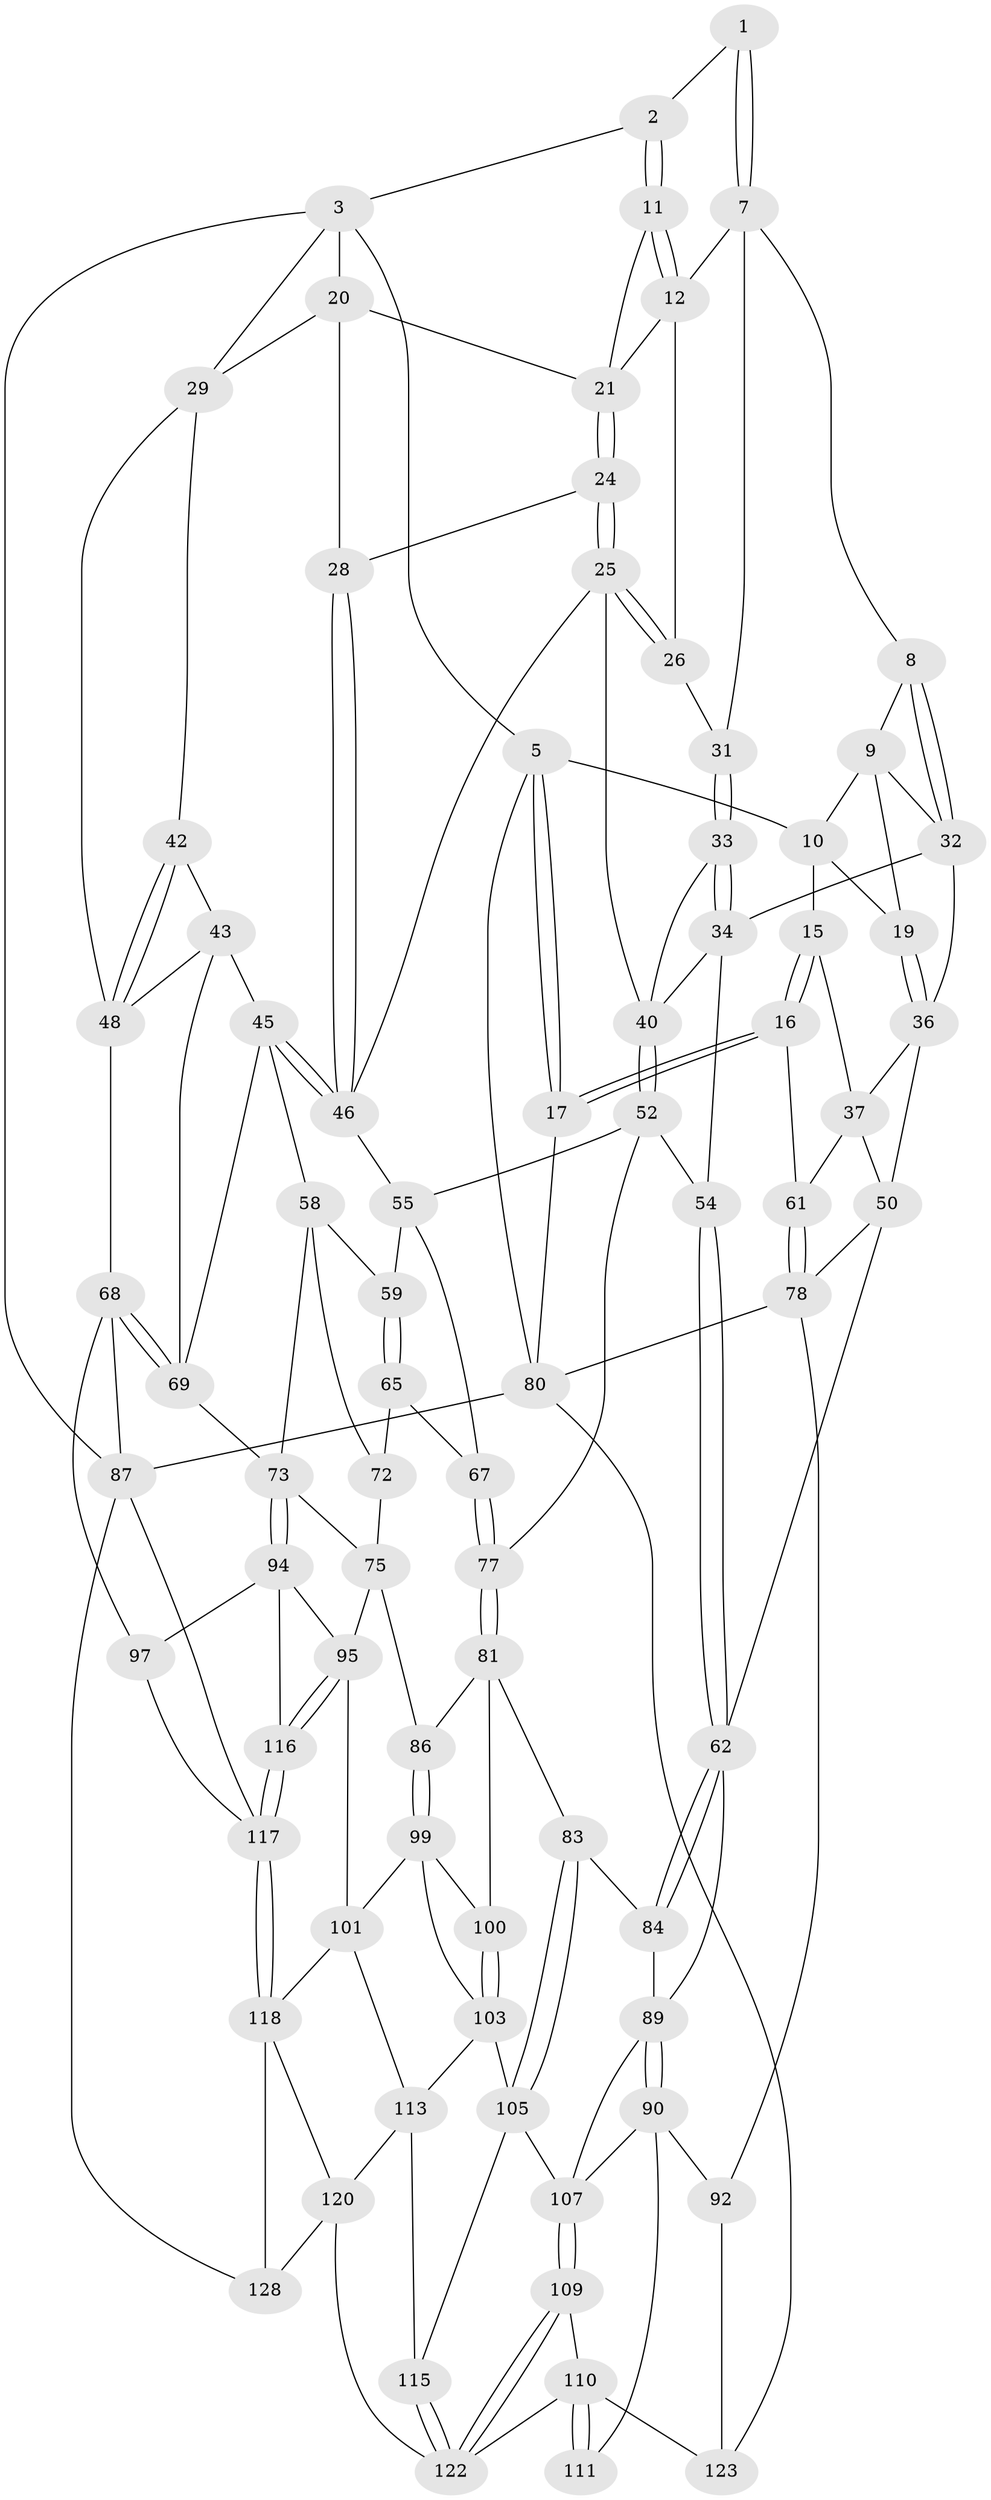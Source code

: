 // Generated by graph-tools (version 1.1) at 2025/24/03/03/25 07:24:33]
// undirected, 80 vertices, 180 edges
graph export_dot {
graph [start="1"]
  node [color=gray90,style=filled];
  1 [pos="+0.4229182463247617+0"];
  2 [pos="+0.5710632602230837+0"];
  3 [pos="+0.8679326223158038+0",super="+4"];
  5 [pos="+0+0",super="+6"];
  7 [pos="+0.3748827943466435+0.09185058953763603",super="+13"];
  8 [pos="+0.3419643637342769+0.09917362782584363"];
  9 [pos="+0.2268654024835876+0",super="+18"];
  10 [pos="+0.1519620692114553+0",super="+14"];
  11 [pos="+0.5752053439537852+0"];
  12 [pos="+0.427312728913697+0.08797784206357949",super="+23"];
  15 [pos="+0+0.21553260516947215"];
  16 [pos="+0+0.2256579898337673"];
  17 [pos="+0+0.21551291856997923"];
  19 [pos="+0.2468818029211178+0.12720502298362538"];
  20 [pos="+0.8338292328214231+0",super="+27"];
  21 [pos="+0.6888880424706267+0.06635592679216769",super="+22"];
  24 [pos="+0.6720819242242287+0.17066506400044487"];
  25 [pos="+0.6311646395726113+0.1908713688907596",super="+39"];
  26 [pos="+0.570555235398091+0.06472932335247601"];
  28 [pos="+0.8101555866140756+0.15598240456273751"];
  29 [pos="+1+0",super="+30"];
  31 [pos="+0.4308097814083444+0.15986769991765193"];
  32 [pos="+0.2791964474920856+0.13278070180028537",super="+35"];
  33 [pos="+0.44069673732475506+0.1848204584455919"];
  34 [pos="+0.3094609194897167+0.3026372276862482",super="+49"];
  36 [pos="+0.13956806084867188+0.2567834141973179",super="+38"];
  37 [pos="+0.08430012981589768+0.24807992404154158",super="+51"];
  40 [pos="+0.565365211315849+0.24610167865020227",super="+41"];
  42 [pos="+0.8748384699059415+0.16611256686383377"];
  43 [pos="+0.8659909864554186+0.31766322490645293",super="+44"];
  45 [pos="+0.8252261333523835+0.3634670002658595",super="+57"];
  46 [pos="+0.7754041565621056+0.25810556813813207",super="+47"];
  48 [pos="+1+0.29270974490119495",super="+60"];
  50 [pos="+0.2291960927525252+0.40026655417114265",super="+64"];
  52 [pos="+0.5401991951697132+0.37394939854725134",super="+53"];
  54 [pos="+0.4396735871304989+0.4376866940417669"];
  55 [pos="+0.7053619943453099+0.33399844776600346",super="+56"];
  58 [pos="+0.8055140019040405+0.37780170820612413",super="+71"];
  59 [pos="+0.7319454484553897+0.35142763201834104"];
  61 [pos="+0.07600867881159089+0.42577779365563984"];
  62 [pos="+0.39810974000725813+0.5087197457892564",super="+63"];
  65 [pos="+0.6898404629958955+0.45384132655579945",super="+66"];
  67 [pos="+0.6563284503913297+0.4853686417583444"];
  68 [pos="+1+0.47064627516117674",super="+88"];
  69 [pos="+1+0.4837104443315275",super="+70"];
  72 [pos="+0.771271388769872+0.4197646233065461",super="+76"];
  73 [pos="+0.8605842293662328+0.5626287312394491",super="+74"];
  75 [pos="+0.7772332379933387+0.5525917492728838",super="+85"];
  77 [pos="+0.6052418102359926+0.5439385644198435"];
  78 [pos="+0.10002184382146796+0.5231739008026811",super="+79"];
  80 [pos="+0+0.7542135650109811",super="+130"];
  81 [pos="+0.6045861975528335+0.5475790621630977",super="+82"];
  83 [pos="+0.4853212726350823+0.6218603381430764"];
  84 [pos="+0.4356995442744376+0.5926863976859225"];
  86 [pos="+0.6584794630281517+0.6170638980978949"];
  87 [pos="+1+1",super="+129"];
  89 [pos="+0.24933207898520537+0.5217651763056818",super="+93"];
  90 [pos="+0.2316186983526149+0.6771742332743279",super="+91"];
  92 [pos="+0+0.7436671322912725"];
  94 [pos="+0.860400596791904+0.6700490261162754",super="+98"];
  95 [pos="+0.7801568092425982+0.7287705954460476",super="+96"];
  97 [pos="+1+0.7645210546264692"];
  99 [pos="+0.6534661517975011+0.6325140407795692",super="+102"];
  100 [pos="+0.60708851194065+0.6672151709491588"];
  101 [pos="+0.7238645460619622+0.7423927655395488",super="+112"];
  103 [pos="+0.5836757695203618+0.7384833671033088",super="+104"];
  105 [pos="+0.4885777703131449+0.6430732644812881",super="+106"];
  107 [pos="+0.38714072213598766+0.8145998071427467",super="+108"];
  109 [pos="+0.30765116764343853+0.8561489321232364"];
  110 [pos="+0.2829743298573127+0.8648074770252863",super="+124"];
  111 [pos="+0.2741430363208122+0.859884658502718"];
  113 [pos="+0.5735952244261964+0.8113094564668688",super="+114"];
  115 [pos="+0.47483468072952956+0.8568290869275905"];
  116 [pos="+0.8352951965180145+0.9072401849942037"];
  117 [pos="+0.8324732938814405+0.9147421260775256",super="+121"];
  118 [pos="+0.7308411259430806+0.9062975008932979",super="+119"];
  120 [pos="+0.5358276351206396+0.8841866801934938",super="+127"];
  122 [pos="+0.41018678610639475+1",super="+126"];
  123 [pos="+0.17641711978506805+0.8573435629888341",super="+125"];
  128 [pos="+0.6180950047345743+1"];
  1 -- 2;
  1 -- 7;
  1 -- 7;
  2 -- 3;
  2 -- 11;
  2 -- 11;
  3 -- 20;
  3 -- 5;
  3 -- 29;
  3 -- 87;
  5 -- 17;
  5 -- 17;
  5 -- 80;
  5 -- 10;
  7 -- 8;
  7 -- 12;
  7 -- 31;
  8 -- 9;
  8 -- 32;
  8 -- 32;
  9 -- 10;
  9 -- 32;
  9 -- 19;
  10 -- 19;
  10 -- 15;
  11 -- 12;
  11 -- 12;
  11 -- 21;
  12 -- 26;
  12 -- 21;
  15 -- 16;
  15 -- 16;
  15 -- 37;
  16 -- 17;
  16 -- 17;
  16 -- 61;
  17 -- 80;
  19 -- 36;
  19 -- 36;
  20 -- 21;
  20 -- 28;
  20 -- 29;
  21 -- 24;
  21 -- 24;
  24 -- 25;
  24 -- 25;
  24 -- 28;
  25 -- 26;
  25 -- 26;
  25 -- 40;
  25 -- 46;
  26 -- 31;
  28 -- 46;
  28 -- 46;
  29 -- 48;
  29 -- 42;
  31 -- 33;
  31 -- 33;
  32 -- 34;
  32 -- 36;
  33 -- 34;
  33 -- 34;
  33 -- 40;
  34 -- 54;
  34 -- 40;
  36 -- 37;
  36 -- 50;
  37 -- 50;
  37 -- 61;
  40 -- 52;
  40 -- 52;
  42 -- 43;
  42 -- 48;
  42 -- 48;
  43 -- 45;
  43 -- 69;
  43 -- 48;
  45 -- 46;
  45 -- 46;
  45 -- 58;
  45 -- 69;
  46 -- 55;
  48 -- 68;
  50 -- 78;
  50 -- 62;
  52 -- 55;
  52 -- 77;
  52 -- 54;
  54 -- 62;
  54 -- 62;
  55 -- 59;
  55 -- 67;
  58 -- 59;
  58 -- 72;
  58 -- 73;
  59 -- 65;
  59 -- 65;
  61 -- 78;
  61 -- 78;
  62 -- 84;
  62 -- 84;
  62 -- 89;
  65 -- 72 [weight=2];
  65 -- 67;
  67 -- 77;
  67 -- 77;
  68 -- 69;
  68 -- 69;
  68 -- 97;
  68 -- 87;
  69 -- 73;
  72 -- 75;
  73 -- 94;
  73 -- 94;
  73 -- 75;
  75 -- 86;
  75 -- 95;
  77 -- 81;
  77 -- 81;
  78 -- 80;
  78 -- 92;
  80 -- 87;
  80 -- 123;
  81 -- 86;
  81 -- 83;
  81 -- 100;
  83 -- 84;
  83 -- 105;
  83 -- 105;
  84 -- 89;
  86 -- 99;
  86 -- 99;
  87 -- 128;
  87 -- 117;
  89 -- 90;
  89 -- 90;
  89 -- 107;
  90 -- 92;
  90 -- 111;
  90 -- 107;
  92 -- 123;
  94 -- 95;
  94 -- 97;
  94 -- 116;
  95 -- 116;
  95 -- 116;
  95 -- 101;
  97 -- 117;
  99 -- 100;
  99 -- 101;
  99 -- 103;
  100 -- 103;
  100 -- 103;
  101 -- 113;
  101 -- 118;
  103 -- 105;
  103 -- 113;
  105 -- 107;
  105 -- 115;
  107 -- 109;
  107 -- 109;
  109 -- 110;
  109 -- 122;
  109 -- 122;
  110 -- 111;
  110 -- 111;
  110 -- 122;
  110 -- 123;
  113 -- 120;
  113 -- 115;
  115 -- 122;
  115 -- 122;
  116 -- 117;
  116 -- 117;
  117 -- 118;
  117 -- 118;
  118 -- 120;
  118 -- 128;
  120 -- 128;
  120 -- 122;
}
